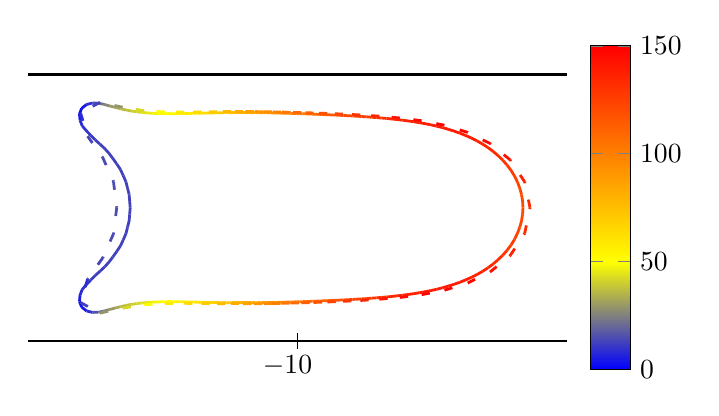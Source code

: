 \begin{tikzpicture}[scale=1.0]

\begin{axis}[
  hide axis,
  axis equal image,
  xmin = -15,
  xmax = -05,
  ymin = -3.0,
  ymax = +3.0,
  xtick = \empty,
  ytick = \empty,
  colorbar,
]

\addplot[line width=1pt,mesh,point meta=explicit,point meta min = 0, point meta max = 150]coordinates{
(-1.061e+01,1.759e+00) [8.828e+01]
(-1.065e+01,1.759e+00) [8.735e+01]
(-1.07e+01,1.76e+00) [8.643e+01]
(-1.074e+01,1.76e+00) [8.549e+01]
(-1.078e+01,1.761e+00) [8.454e+01]
(-1.082e+01,1.761e+00) [8.357e+01]
(-1.087e+01,1.762e+00) [8.259e+01]
(-1.091e+01,1.762e+00) [8.158e+01]
(-1.096e+01,1.762e+00) [8.055e+01]
(-1.1e+01,1.762e+00) [7.949e+01]
(-1.105e+01,1.762e+00) [7.84e+01]
(-1.11e+01,1.762e+00) [7.728e+01]
(-1.115e+01,1.762e+00) [7.612e+01]
(-1.121e+01,1.762e+00) [7.494e+01]
(-1.126e+01,1.761e+00) [7.372e+01]
(-1.132e+01,1.76e+00) [7.248e+01]
(-1.138e+01,1.76e+00) [7.12e+01]
(-1.144e+01,1.759e+00) [6.99e+01]
(-1.151e+01,1.758e+00) [6.857e+01]
(-1.157e+01,1.757e+00) [6.721e+01]
(-1.164e+01,1.755e+00) [6.583e+01]
(-1.171e+01,1.754e+00) [6.444e+01]
(-1.178e+01,1.752e+00) [6.302e+01]
(-1.185e+01,1.75e+00) [6.159e+01]
(-1.193e+01,1.749e+00) [6.014e+01]
(-1.2e+01,1.747e+00) [5.869e+01]
(-1.208e+01,1.745e+00) [5.723e+01]
(-1.217e+01,1.744e+00) [5.576e+01]
(-1.225e+01,1.743e+00) [5.427e+01]
(-1.234e+01,1.742e+00) [5.278e+01]
(-1.242e+01,1.742e+00) [5.128e+01]
(-1.251e+01,1.744e+00) [4.975e+01]
(-1.26e+01,1.746e+00) [4.82e+01]
(-1.27e+01,1.75e+00) [4.661e+01]
(-1.279e+01,1.757e+00) [4.497e+01]
(-1.289e+01,1.766e+00) [4.325e+01]
(-1.298e+01,1.777e+00) [4.145e+01]
(-1.308e+01,1.792e+00) [3.949e+01]
(-1.318e+01,1.811e+00) [3.736e+01]
(-1.328e+01,1.834e+00) [3.493e+01]
(-1.338e+01,1.86e+00) [3.211e+01]
(-1.349e+01,1.888e+00) [2.868e+01]
(-1.359e+01,1.916e+00) [2.438e+01]
(-1.369e+01,1.937e+00) [1.89e+01]
(-1.38e+01,1.94e+00) [1.228e+01]
(-1.391e+01,1.912e+00) [6.03e+00]
(-1.4e+01,1.841e+00) [2.873e+00]
(-1.404e+01,1.736e+00) [4.016e+00]
(-1.403e+01,1.622e+00) [6.73e+00]
(-1.399e+01,1.516e+00) [9.124e+00]
(-1.391e+01,1.423e+00) [1.062e+01]
(-1.383e+01,1.339e+00) [1.155e+01]
(-1.375e+01,1.258e+00) [1.208e+01]
(-1.366e+01,1.177e+00) [1.242e+01]
(-1.357e+01,1.093e+00) [1.261e+01]
(-1.349e+01,1.004e+00) [1.275e+01]
(-1.342e+01,9.104e-01) [1.281e+01]
(-1.335e+01,8.11e-01) [1.287e+01]
(-1.328e+01,7.062e-01) [1.287e+01]
(-1.323e+01,5.966e-01) [1.29e+01]
(-1.318e+01,4.826e-01) [1.288e+01]
(-1.315e+01,3.651e-01) [1.29e+01]
(-1.312e+01,2.449e-01) [1.288e+01]
(-1.311e+01,1.229e-01) [1.29e+01]
(-1.31e+01,-2.949e-09) [1.287e+01]
(-1.311e+01,-1.229e-01) [1.29e+01]
(-1.312e+01,-2.449e-01) [1.288e+01]
(-1.315e+01,-3.651e-01) [1.29e+01]
(-1.318e+01,-4.826e-01) [1.288e+01]
(-1.323e+01,-5.966e-01) [1.29e+01]
(-1.328e+01,-7.062e-01) [1.287e+01]
(-1.335e+01,-8.11e-01) [1.287e+01]
(-1.342e+01,-9.104e-01) [1.281e+01]
(-1.349e+01,-1.004e+00) [1.275e+01]
(-1.357e+01,-1.093e+00) [1.261e+01]
(-1.366e+01,-1.177e+00) [1.242e+01]
(-1.375e+01,-1.258e+00) [1.208e+01]
(-1.383e+01,-1.339e+00) [1.155e+01]
(-1.391e+01,-1.423e+00) [1.062e+01]
(-1.399e+01,-1.516e+00) [9.124e+00]
(-1.403e+01,-1.622e+00) [6.73e+00]
(-1.404e+01,-1.736e+00) [4.016e+00]
(-1.4e+01,-1.841e+00) [2.873e+00]
(-1.391e+01,-1.912e+00) [6.03e+00]
(-1.38e+01,-1.94e+00) [1.228e+01]
(-1.369e+01,-1.937e+00) [1.89e+01]
(-1.359e+01,-1.916e+00) [2.438e+01]
(-1.349e+01,-1.888e+00) [2.868e+01]
(-1.338e+01,-1.86e+00) [3.211e+01]
(-1.328e+01,-1.834e+00) [3.493e+01]
(-1.318e+01,-1.811e+00) [3.736e+01]
(-1.308e+01,-1.792e+00) [3.949e+01]
(-1.298e+01,-1.777e+00) [4.145e+01]
(-1.289e+01,-1.766e+00) [4.325e+01]
(-1.279e+01,-1.757e+00) [4.497e+01]
(-1.27e+01,-1.75e+00) [4.661e+01]
(-1.26e+01,-1.746e+00) [4.82e+01]
(-1.251e+01,-1.744e+00) [4.975e+01]
(-1.242e+01,-1.742e+00) [5.128e+01]
(-1.234e+01,-1.742e+00) [5.278e+01]
(-1.225e+01,-1.743e+00) [5.427e+01]
(-1.217e+01,-1.744e+00) [5.576e+01]
(-1.208e+01,-1.745e+00) [5.723e+01]
(-1.2e+01,-1.747e+00) [5.869e+01]
(-1.193e+01,-1.749e+00) [6.014e+01]
(-1.185e+01,-1.75e+00) [6.159e+01]
(-1.178e+01,-1.752e+00) [6.302e+01]
(-1.171e+01,-1.754e+00) [6.444e+01]
(-1.164e+01,-1.755e+00) [6.583e+01]
(-1.157e+01,-1.757e+00) [6.721e+01]
(-1.151e+01,-1.758e+00) [6.857e+01]
(-1.144e+01,-1.759e+00) [6.99e+01]
(-1.138e+01,-1.76e+00) [7.12e+01]
(-1.132e+01,-1.76e+00) [7.248e+01]
(-1.126e+01,-1.761e+00) [7.372e+01]
(-1.121e+01,-1.762e+00) [7.494e+01]
(-1.115e+01,-1.762e+00) [7.612e+01]
(-1.11e+01,-1.762e+00) [7.728e+01]
(-1.105e+01,-1.762e+00) [7.84e+01]
(-1.1e+01,-1.762e+00) [7.949e+01]
(-1.096e+01,-1.762e+00) [8.055e+01]
(-1.091e+01,-1.762e+00) [8.158e+01]
(-1.087e+01,-1.762e+00) [8.259e+01]
(-1.082e+01,-1.761e+00) [8.357e+01]
(-1.078e+01,-1.761e+00) [8.454e+01]
(-1.074e+01,-1.76e+00) [8.549e+01]
(-1.07e+01,-1.76e+00) [8.643e+01]
(-1.065e+01,-1.759e+00) [8.735e+01]
(-1.061e+01,-1.759e+00) [8.828e+01]
(-1.057e+01,-1.758e+00) [8.92e+01]
(-1.053e+01,-1.757e+00) [9.013e+01]
(-1.049e+01,-1.757e+00) [9.106e+01]
(-1.045e+01,-1.756e+00) [9.201e+01]
(-1.041e+01,-1.755e+00) [9.297e+01]
(-1.036e+01,-1.754e+00) [9.396e+01]
(-1.032e+01,-1.753e+00) [9.496e+01]
(-1.027e+01,-1.752e+00) [9.6e+01]
(-1.023e+01,-1.75e+00) [9.705e+01]
(-1.018e+01,-1.749e+00) [9.814e+01]
(-1.013e+01,-1.748e+00) [9.925e+01]
(-1.008e+01,-1.746e+00) [1.004e+02]
(-1.002e+01,-1.744e+00) [1.016e+02]
(-9.966e+00,-1.743e+00) [1.028e+02]
(-9.908e+00,-1.741e+00) [1.04e+02]
(-9.849e+00,-1.739e+00) [1.053e+02]
(-9.788e+00,-1.737e+00) [1.066e+02]
(-9.724e+00,-1.734e+00) [1.08e+02]
(-9.659e+00,-1.732e+00) [1.093e+02]
(-9.592e+00,-1.729e+00) [1.107e+02]
(-9.523e+00,-1.726e+00) [1.121e+02]
(-9.451e+00,-1.723e+00) [1.136e+02]
(-9.378e+00,-1.72e+00) [1.15e+02]
(-9.303e+00,-1.717e+00) [1.165e+02]
(-9.226e+00,-1.713e+00) [1.18e+02]
(-9.146e+00,-1.709e+00) [1.195e+02]
(-9.065e+00,-1.705e+00) [1.21e+02]
(-8.982e+00,-1.7e+00) [1.225e+02]
(-8.897e+00,-1.695e+00) [1.24e+02]
(-8.81e+00,-1.69e+00) [1.254e+02]
(-8.721e+00,-1.684e+00) [1.269e+02]
(-8.63e+00,-1.677e+00) [1.283e+02]
(-8.538e+00,-1.67e+00) [1.297e+02]
(-8.444e+00,-1.662e+00) [1.31e+02]
(-8.348e+00,-1.654e+00) [1.323e+02]
(-8.251e+00,-1.644e+00) [1.335e+02]
(-8.152e+00,-1.633e+00) [1.346e+02]
(-8.051e+00,-1.621e+00) [1.357e+02]
(-7.95e+00,-1.608e+00) [1.366e+02]
(-7.846e+00,-1.593e+00) [1.374e+02]
(-7.742e+00,-1.576e+00) [1.381e+02]
(-7.637e+00,-1.557e+00) [1.387e+02]
(-7.531e+00,-1.536e+00) [1.391e+02]
(-7.424e+00,-1.512e+00) [1.394e+02]
(-7.316e+00,-1.485e+00) [1.396e+02]
(-7.208e+00,-1.454e+00) [1.395e+02]
(-7.101e+00,-1.42e+00) [1.393e+02]
(-6.993e+00,-1.382e+00) [1.389e+02]
(-6.886e+00,-1.339e+00) [1.383e+02]
(-6.779e+00,-1.292e+00) [1.376e+02]
(-6.675e+00,-1.239e+00) [1.367e+02]
(-6.572e+00,-1.18e+00) [1.357e+02]
(-6.472e+00,-1.115e+00) [1.345e+02]
(-6.376e+00,-1.044e+00) [1.331e+02]
(-6.284e+00,-9.658e-01) [1.317e+02]
(-6.197e+00,-8.812e-01) [1.301e+02]
(-6.117e+00,-7.898e-01) [1.285e+02]
(-6.043e+00,-6.918e-01) [1.269e+02]
(-5.979e+00,-5.876e-01) [1.254e+02]
(-5.925e+00,-4.778e-01) [1.24e+02]
(-5.881e+00,-3.63e-01) [1.228e+02]
(-5.849e+00,-2.443e-01) [1.219e+02]
(-5.829e+00,-1.228e-01) [1.213e+02]
(-5.822e+00,2.896e-09) [1.211e+02]
(-5.829e+00,1.228e-01) [1.213e+02]
(-5.849e+00,2.443e-01) [1.219e+02]
(-5.881e+00,3.63e-01) [1.228e+02]
(-5.925e+00,4.778e-01) [1.24e+02]
(-5.979e+00,5.876e-01) [1.254e+02]
(-6.043e+00,6.918e-01) [1.269e+02]
(-6.117e+00,7.898e-01) [1.285e+02]
(-6.197e+00,8.812e-01) [1.301e+02]
(-6.284e+00,9.658e-01) [1.317e+02]
(-6.376e+00,1.044e+00) [1.331e+02]
(-6.472e+00,1.115e+00) [1.345e+02]
(-6.572e+00,1.18e+00) [1.357e+02]
(-6.675e+00,1.239e+00) [1.367e+02]
(-6.779e+00,1.292e+00) [1.376e+02]
(-6.886e+00,1.339e+00) [1.383e+02]
(-6.993e+00,1.382e+00) [1.389e+02]
(-7.101e+00,1.42e+00) [1.393e+02]
(-7.208e+00,1.454e+00) [1.395e+02]
(-7.316e+00,1.485e+00) [1.396e+02]
(-7.424e+00,1.512e+00) [1.394e+02]
(-7.531e+00,1.536e+00) [1.391e+02]
(-7.637e+00,1.557e+00) [1.387e+02]
(-7.742e+00,1.576e+00) [1.381e+02]
(-7.846e+00,1.593e+00) [1.374e+02]
(-7.95e+00,1.608e+00) [1.366e+02]
(-8.051e+00,1.621e+00) [1.357e+02]
(-8.152e+00,1.633e+00) [1.346e+02]
(-8.251e+00,1.644e+00) [1.335e+02]
(-8.348e+00,1.654e+00) [1.323e+02]
(-8.444e+00,1.662e+00) [1.31e+02]
(-8.538e+00,1.67e+00) [1.297e+02]
(-8.63e+00,1.677e+00) [1.283e+02]
(-8.721e+00,1.684e+00) [1.269e+02]
(-8.81e+00,1.69e+00) [1.254e+02]
(-8.897e+00,1.695e+00) [1.24e+02]
(-8.982e+00,1.7e+00) [1.225e+02]
(-9.065e+00,1.705e+00) [1.21e+02]
(-9.146e+00,1.709e+00) [1.195e+02]
(-9.226e+00,1.713e+00) [1.18e+02]
(-9.303e+00,1.717e+00) [1.165e+02]
(-9.378e+00,1.72e+00) [1.15e+02]
(-9.451e+00,1.723e+00) [1.136e+02]
(-9.523e+00,1.726e+00) [1.121e+02]
(-9.592e+00,1.729e+00) [1.107e+02]
(-9.659e+00,1.732e+00) [1.093e+02]
(-9.724e+00,1.734e+00) [1.08e+02]
(-9.788e+00,1.737e+00) [1.066e+02]
(-9.849e+00,1.739e+00) [1.053e+02]
(-9.908e+00,1.741e+00) [1.04e+02]
(-9.966e+00,1.743e+00) [1.028e+02]
(-1.002e+01,1.744e+00) [1.016e+02]
(-1.008e+01,1.746e+00) [1.004e+02]
(-1.013e+01,1.748e+00) [9.925e+01]
(-1.018e+01,1.749e+00) [9.814e+01]
(-1.023e+01,1.75e+00) [9.705e+01]
(-1.027e+01,1.752e+00) [9.6e+01]
(-1.032e+01,1.753e+00) [9.496e+01]
(-1.036e+01,1.754e+00) [9.396e+01]
(-1.041e+01,1.755e+00) [9.297e+01]
(-1.045e+01,1.756e+00) [9.201e+01]
(-1.049e+01,1.757e+00) [9.106e+01]
(-1.053e+01,1.757e+00) [9.013e+01]
(-1.057e+01,1.758e+00) [8.92e+01]
(-1.061e+01,1.759e+00) [8.828e+01]
};

\addplot[line width=1pt,loosely dashed,mesh,point meta=explicit,point meta min = 0, point meta max = 150]coordinates{
(-1.047e+01,1.776e+00) [9.771e+01]
(-1.063e+01,1.779e+00) [9.385e+01]
(-1.081e+01,1.781e+00) [8.971e+01]
(-1.101e+01,1.782e+00) [8.509e+01]
(-1.123e+01,1.782e+00) [7.99e+01]
(-1.149e+01,1.779e+00) [7.418e+01]
(-1.178e+01,1.776e+00) [6.801e+01]
(-1.21e+01,1.772e+00) [6.152e+01]
(-1.246e+01,1.775e+00) [5.474e+01]
(-1.284e+01,1.798e+00) [4.73e+01]
(-1.324e+01,1.862e+00) [3.78e+01]
(-1.366e+01,1.953e+00) [2.059e+01]
(-1.402e+01,1.757e+00) [5.036e+00]
(-1.389e+01,1.325e+00) [1.272e+01]
(-1.361e+01,9.311e-01) [1.453e+01]
(-1.341e+01,4.854e-01) [1.5e+01]
(-1.335e+01,-1.142e-09) [1.512e+01]
(-1.341e+01,-4.854e-01) [1.5e+01]
(-1.361e+01,-9.311e-01) [1.453e+01]
(-1.389e+01,-1.325e+00) [1.272e+01]
(-1.402e+01,-1.757e+00) [5.036e+00]
(-1.366e+01,-1.953e+00) [2.059e+01]
(-1.324e+01,-1.862e+00) [3.78e+01]
(-1.284e+01,-1.798e+00) [4.73e+01]
(-1.246e+01,-1.775e+00) [5.474e+01]
(-1.21e+01,-1.772e+00) [6.152e+01]
(-1.178e+01,-1.776e+00) [6.801e+01]
(-1.149e+01,-1.779e+00) [7.418e+01]
(-1.123e+01,-1.782e+00) [7.99e+01]
(-1.101e+01,-1.782e+00) [8.509e+01]
(-1.081e+01,-1.781e+00) [8.971e+01]
(-1.063e+01,-1.779e+00) [9.385e+01]
(-1.047e+01,-1.776e+00) [9.771e+01]
(-1.03e+01,-1.773e+00) [1.016e+02]
(-1.013e+01,-1.768e+00) [1.057e+02]
(-9.928e+00,-1.763e+00) [1.102e+02]
(-9.702e+00,-1.756e+00) [1.152e+02]
(-9.445e+00,-1.747e+00) [1.208e+02]
(-9.156e+00,-1.735e+00) [1.267e+02]
(-8.835e+00,-1.719e+00) [1.328e+02]
(-8.483e+00,-1.696e+00) [1.388e+02]
(-8.104e+00,-1.663e+00) [1.441e+02]
(-7.7e+00,-1.612e+00) [1.48e+02]
(-7.277e+00,-1.529e+00) [1.5e+02]
(-6.847e+00,-1.396e+00) [1.493e+02]
(-6.429e+00,-1.189e+00) [1.459e+02]
(-6.058e+00,-8.851e-01) [1.403e+02]
(-5.79e+00,-4.784e-01) [1.342e+02]
(-5.691e+00,1.038e-09) [1.314e+02]
(-5.79e+00,4.784e-01) [1.342e+02]
(-6.058e+00,8.851e-01) [1.403e+02]
(-6.429e+00,1.189e+00) [1.459e+02]
(-6.847e+00,1.396e+00) [1.493e+02]
(-7.277e+00,1.529e+00) [1.5e+02]
(-7.7e+00,1.612e+00) [1.48e+02]
(-8.104e+00,1.663e+00) [1.441e+02]
(-8.483e+00,1.696e+00) [1.388e+02]
(-8.835e+00,1.719e+00) [1.328e+02]
(-9.156e+00,1.735e+00) [1.267e+02]
(-9.445e+00,1.747e+00) [1.208e+02]
(-9.702e+00,1.756e+00) [1.152e+02]
(-9.928e+00,1.763e+00) [1.102e+02]
(-1.013e+01,1.768e+00) [1.057e+02]
(-1.03e+01,1.773e+00) [1.016e+02]
(-1.047e+01,1.776e+00) [9.771e+01]
};

\addplot[black,line width=1pt] coordinates{
  (-15,-2.47)
  (-05,-2.47)
};

\addplot[black,line width=1pt] coordinates{
  (-15,+2.47)
  (-05,+2.47)
};

\addplot[black,line width=0.2pt] coordinates{
  (-10,-2.32)
  (-10,-2.62)
};

\end{axis}

\node at (3.30,0.05) {$-10$};


\end{tikzpicture}
